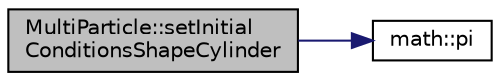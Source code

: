 digraph "MultiParticle::setInitialConditionsShapeCylinder"
{
 // LATEX_PDF_SIZE
  edge [fontname="Helvetica",fontsize="10",labelfontname="Helvetica",labelfontsize="10"];
  node [fontname="Helvetica",fontsize="10",shape=record];
  rankdir="LR";
  Node1 [label="MultiParticle::setInitial\lConditionsShapeCylinder",height=0.2,width=0.4,color="black", fillcolor="grey75", style="filled", fontcolor="black",tooltip="1/4円筒の座標"];
  Node1 -> Node2 [color="midnightblue",fontsize="10",style="solid",fontname="Helvetica"];
  Node2 [label="math::pi",height=0.2,width=0.4,color="black", fillcolor="white", style="filled",URL="$namespacemath.html#adeae9e6c6f768a920a1fde06087749f3",tooltip="円周率 π"];
}
